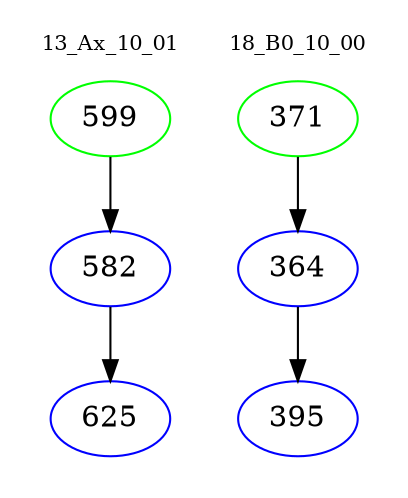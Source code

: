 digraph{
subgraph cluster_0 {
color = white
label = "13_Ax_10_01";
fontsize=10;
T0_599 [label="599", color="green"]
T0_599 -> T0_582 [color="black"]
T0_582 [label="582", color="blue"]
T0_582 -> T0_625 [color="black"]
T0_625 [label="625", color="blue"]
}
subgraph cluster_1 {
color = white
label = "18_B0_10_00";
fontsize=10;
T1_371 [label="371", color="green"]
T1_371 -> T1_364 [color="black"]
T1_364 [label="364", color="blue"]
T1_364 -> T1_395 [color="black"]
T1_395 [label="395", color="blue"]
}
}
